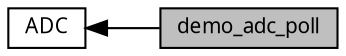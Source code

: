 digraph "demo_adc_poll"
{
  edge [fontname="黑体",fontsize="10",labelfontname="黑体",labelfontsize="10"];
  node [fontname="黑体",fontsize="10",shape=box];
  rankdir=LR;
  Node1 [label="ADC",height=0.2,width=0.4,color="black", fillcolor="white", style="filled",URL="$group__mwv__demo__adc__all.html",tooltip="ADC相关例程"];
  Node0 [label="demo_adc_poll",height=0.2,width=0.4,color="black", fillcolor="grey75", style="filled", fontcolor="black",tooltip=" "];
  Node1->Node0 [shape=plaintext, dir="back", style="solid"];
}

